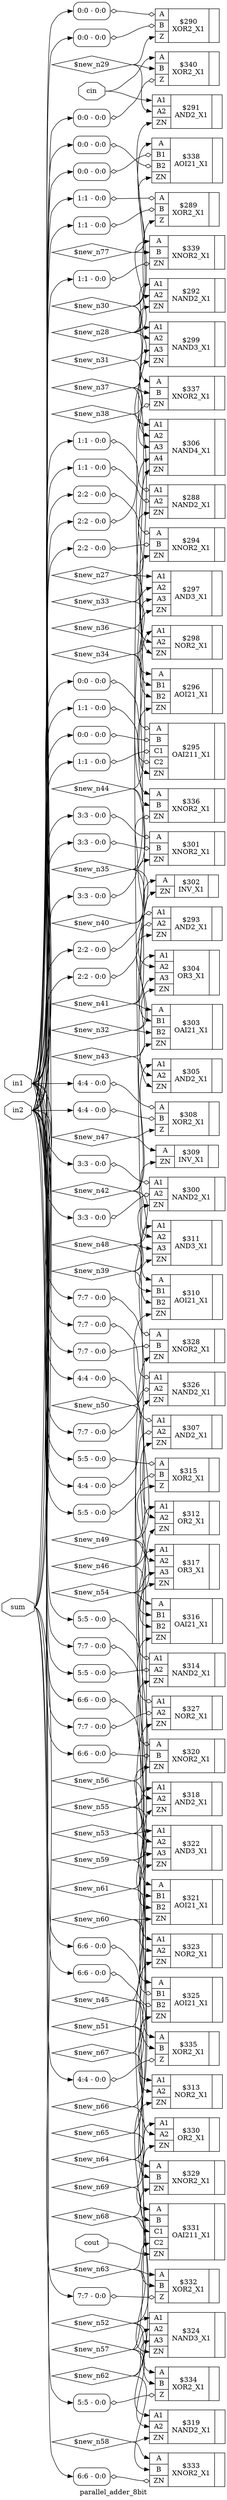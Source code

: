 digraph "parallel_adder_8bit" {
label="parallel_adder_8bit";
rankdir="LR";
remincross=true;
n45 [ shape=octagon, label="cin", color="black", fontcolor="black"];
n46 [ shape=octagon, label="cout", color="black", fontcolor="black"];
n47 [ shape=octagon, label="in1", color="black", fontcolor="black"];
n48 [ shape=octagon, label="in2", color="black", fontcolor="black"];
n49 [ shape=octagon, label="sum", color="black", fontcolor="black"];
c53 [ shape=record, label="{{<p50> A1|<p51> A2|<p52> ZN}|$288\nNAND2_X1|{}}",  ];
x0 [ shape=record, style=rounded, label="<s0> 1:1 - 0:0 ", color="black", fontcolor="black" ];
x0:e -> c53:p50:w [arrowhead=odiamond, arrowtail=odiamond, dir=both, color="black", fontcolor="black", label=""];
x1 [ shape=record, style=rounded, label="<s0> 1:1 - 0:0 ", color="black", fontcolor="black" ];
x1:e -> c53:p51:w [arrowhead=odiamond, arrowtail=odiamond, dir=both, color="black", fontcolor="black", label=""];
c57 [ shape=record, label="{{<p54> A|<p55> B|<p56> Z}|$289\nXOR2_X1|{}}",  ];
x2 [ shape=record, style=rounded, label="<s0> 1:1 - 0:0 ", color="black", fontcolor="black" ];
x2:e -> c57:p54:w [arrowhead=odiamond, arrowtail=odiamond, dir=both, color="black", fontcolor="black", label=""];
x3 [ shape=record, style=rounded, label="<s0> 1:1 - 0:0 ", color="black", fontcolor="black" ];
x3:e -> c57:p55:w [arrowhead=odiamond, arrowtail=odiamond, dir=both, color="black", fontcolor="black", label=""];
c58 [ shape=record, label="{{<p54> A|<p55> B|<p56> Z}|$290\nXOR2_X1|{}}",  ];
x4 [ shape=record, style=rounded, label="<s0> 0:0 - 0:0 ", color="black", fontcolor="black" ];
x4:e -> c58:p54:w [arrowhead=odiamond, arrowtail=odiamond, dir=both, color="black", fontcolor="black", label=""];
x5 [ shape=record, style=rounded, label="<s0> 0:0 - 0:0 ", color="black", fontcolor="black" ];
x5:e -> c58:p55:w [arrowhead=odiamond, arrowtail=odiamond, dir=both, color="black", fontcolor="black", label=""];
c59 [ shape=record, label="{{<p50> A1|<p51> A2|<p52> ZN}|$291\nAND2_X1|{}}",  ];
c60 [ shape=record, label="{{<p50> A1|<p51> A2|<p52> ZN}|$292\nNAND2_X1|{}}",  ];
c61 [ shape=record, label="{{<p50> A1|<p51> A2|<p52> ZN}|$293\nAND2_X1|{}}",  ];
x6 [ shape=record, style=rounded, label="<s0> 2:2 - 0:0 ", color="black", fontcolor="black" ];
x6:e -> c61:p50:w [arrowhead=odiamond, arrowtail=odiamond, dir=both, color="black", fontcolor="black", label=""];
x7 [ shape=record, style=rounded, label="<s0> 2:2 - 0:0 ", color="black", fontcolor="black" ];
x7:e -> c61:p51:w [arrowhead=odiamond, arrowtail=odiamond, dir=both, color="black", fontcolor="black", label=""];
c62 [ shape=record, label="{{<p54> A|<p55> B|<p52> ZN}|$294\nXNOR2_X1|{}}",  ];
x8 [ shape=record, style=rounded, label="<s0> 2:2 - 0:0 ", color="black", fontcolor="black" ];
x8:e -> c62:p54:w [arrowhead=odiamond, arrowtail=odiamond, dir=both, color="black", fontcolor="black", label=""];
x9 [ shape=record, style=rounded, label="<s0> 2:2 - 0:0 ", color="black", fontcolor="black" ];
x9:e -> c62:p55:w [arrowhead=odiamond, arrowtail=odiamond, dir=both, color="black", fontcolor="black", label=""];
c65 [ shape=record, label="{{<p54> A|<p55> B|<p63> C1|<p64> C2|<p52> ZN}|$295\nOAI211_X1|{}}",  ];
x10 [ shape=record, style=rounded, label="<s0> 0:0 - 0:0 ", color="black", fontcolor="black" ];
x10:e -> c65:p54:w [arrowhead=odiamond, arrowtail=odiamond, dir=both, color="black", fontcolor="black", label=""];
x11 [ shape=record, style=rounded, label="<s0> 0:0 - 0:0 ", color="black", fontcolor="black" ];
x11:e -> c65:p55:w [arrowhead=odiamond, arrowtail=odiamond, dir=both, color="black", fontcolor="black", label=""];
x12 [ shape=record, style=rounded, label="<s0> 1:1 - 0:0 ", color="black", fontcolor="black" ];
x12:e -> c65:p63:w [arrowhead=odiamond, arrowtail=odiamond, dir=both, color="black", fontcolor="black", label=""];
x13 [ shape=record, style=rounded, label="<s0> 1:1 - 0:0 ", color="black", fontcolor="black" ];
x13:e -> c65:p64:w [arrowhead=odiamond, arrowtail=odiamond, dir=both, color="black", fontcolor="black", label=""];
c68 [ shape=record, label="{{<p54> A|<p66> B1|<p67> B2|<p52> ZN}|$296\nAOI21_X1|{}}",  ];
c70 [ shape=record, label="{{<p50> A1|<p51> A2|<p69> A3|<p52> ZN}|$297\nAND3_X1|{}}",  ];
c71 [ shape=record, label="{{<p50> A1|<p51> A2|<p52> ZN}|$298\nNOR2_X1|{}}",  ];
c72 [ shape=record, label="{{<p50> A1|<p51> A2|<p69> A3|<p52> ZN}|$299\nNAND3_X1|{}}",  ];
c73 [ shape=record, label="{{<p50> A1|<p51> A2|<p52> ZN}|$300\nNAND2_X1|{}}",  ];
x14 [ shape=record, style=rounded, label="<s0> 3:3 - 0:0 ", color="black", fontcolor="black" ];
x14:e -> c73:p50:w [arrowhead=odiamond, arrowtail=odiamond, dir=both, color="black", fontcolor="black", label=""];
x15 [ shape=record, style=rounded, label="<s0> 3:3 - 0:0 ", color="black", fontcolor="black" ];
x15:e -> c73:p51:w [arrowhead=odiamond, arrowtail=odiamond, dir=both, color="black", fontcolor="black", label=""];
c74 [ shape=record, label="{{<p54> A|<p55> B|<p52> ZN}|$301\nXNOR2_X1|{}}",  ];
x16 [ shape=record, style=rounded, label="<s0> 3:3 - 0:0 ", color="black", fontcolor="black" ];
x16:e -> c74:p54:w [arrowhead=odiamond, arrowtail=odiamond, dir=both, color="black", fontcolor="black", label=""];
x17 [ shape=record, style=rounded, label="<s0> 3:3 - 0:0 ", color="black", fontcolor="black" ];
x17:e -> c74:p55:w [arrowhead=odiamond, arrowtail=odiamond, dir=both, color="black", fontcolor="black", label=""];
c75 [ shape=record, label="{{<p54> A|<p52> ZN}|$302\nINV_X1|{}}",  ];
c76 [ shape=record, label="{{<p54> A|<p66> B1|<p67> B2|<p52> ZN}|$303\nOAI21_X1|{}}",  ];
c77 [ shape=record, label="{{<p50> A1|<p51> A2|<p69> A3|<p52> ZN}|$304\nOR3_X1|{}}",  ];
c78 [ shape=record, label="{{<p50> A1|<p51> A2|<p52> ZN}|$305\nAND2_X1|{}}",  ];
c80 [ shape=record, label="{{<p50> A1|<p51> A2|<p69> A3|<p79> A4|<p52> ZN}|$306\nNAND4_X1|{}}",  ];
c81 [ shape=record, label="{{<p50> A1|<p51> A2|<p52> ZN}|$307\nAND2_X1|{}}",  ];
x18 [ shape=record, style=rounded, label="<s0> 4:4 - 0:0 ", color="black", fontcolor="black" ];
x18:e -> c81:p50:w [arrowhead=odiamond, arrowtail=odiamond, dir=both, color="black", fontcolor="black", label=""];
x19 [ shape=record, style=rounded, label="<s0> 4:4 - 0:0 ", color="black", fontcolor="black" ];
x19:e -> c81:p51:w [arrowhead=odiamond, arrowtail=odiamond, dir=both, color="black", fontcolor="black", label=""];
c82 [ shape=record, label="{{<p54> A|<p55> B|<p56> Z}|$308\nXOR2_X1|{}}",  ];
x20 [ shape=record, style=rounded, label="<s0> 4:4 - 0:0 ", color="black", fontcolor="black" ];
x20:e -> c82:p54:w [arrowhead=odiamond, arrowtail=odiamond, dir=both, color="black", fontcolor="black", label=""];
x21 [ shape=record, style=rounded, label="<s0> 4:4 - 0:0 ", color="black", fontcolor="black" ];
x21:e -> c82:p55:w [arrowhead=odiamond, arrowtail=odiamond, dir=both, color="black", fontcolor="black", label=""];
c83 [ shape=record, label="{{<p54> A|<p52> ZN}|$309\nINV_X1|{}}",  ];
c84 [ shape=record, label="{{<p54> A|<p66> B1|<p67> B2|<p52> ZN}|$310\nAOI21_X1|{}}",  ];
c85 [ shape=record, label="{{<p50> A1|<p51> A2|<p69> A3|<p52> ZN}|$311\nAND3_X1|{}}",  ];
c86 [ shape=record, label="{{<p50> A1|<p51> A2|<p52> ZN}|$312\nOR2_X1|{}}",  ];
c87 [ shape=record, label="{{<p50> A1|<p51> A2|<p52> ZN}|$313\nNOR2_X1|{}}",  ];
c88 [ shape=record, label="{{<p50> A1|<p51> A2|<p52> ZN}|$314\nNAND2_X1|{}}",  ];
x22 [ shape=record, style=rounded, label="<s0> 5:5 - 0:0 ", color="black", fontcolor="black" ];
x22:e -> c88:p50:w [arrowhead=odiamond, arrowtail=odiamond, dir=both, color="black", fontcolor="black", label=""];
x23 [ shape=record, style=rounded, label="<s0> 5:5 - 0:0 ", color="black", fontcolor="black" ];
x23:e -> c88:p51:w [arrowhead=odiamond, arrowtail=odiamond, dir=both, color="black", fontcolor="black", label=""];
c89 [ shape=record, label="{{<p54> A|<p55> B|<p56> Z}|$315\nXOR2_X1|{}}",  ];
x24 [ shape=record, style=rounded, label="<s0> 5:5 - 0:0 ", color="black", fontcolor="black" ];
x24:e -> c89:p54:w [arrowhead=odiamond, arrowtail=odiamond, dir=both, color="black", fontcolor="black", label=""];
x25 [ shape=record, style=rounded, label="<s0> 5:5 - 0:0 ", color="black", fontcolor="black" ];
x25:e -> c89:p55:w [arrowhead=odiamond, arrowtail=odiamond, dir=both, color="black", fontcolor="black", label=""];
c90 [ shape=record, label="{{<p54> A|<p66> B1|<p67> B2|<p52> ZN}|$316\nOAI21_X1|{}}",  ];
c91 [ shape=record, label="{{<p50> A1|<p51> A2|<p69> A3|<p52> ZN}|$317\nOR3_X1|{}}",  ];
c92 [ shape=record, label="{{<p50> A1|<p51> A2|<p52> ZN}|$318\nAND2_X1|{}}",  ];
c93 [ shape=record, label="{{<p50> A1|<p51> A2|<p52> ZN}|$319\nNAND2_X1|{}}",  ];
c94 [ shape=record, label="{{<p54> A|<p55> B|<p52> ZN}|$320\nXNOR2_X1|{}}",  ];
x26 [ shape=record, style=rounded, label="<s0> 6:6 - 0:0 ", color="black", fontcolor="black" ];
x26:e -> c94:p54:w [arrowhead=odiamond, arrowtail=odiamond, dir=both, color="black", fontcolor="black", label=""];
x27 [ shape=record, style=rounded, label="<s0> 6:6 - 0:0 ", color="black", fontcolor="black" ];
x27:e -> c94:p55:w [arrowhead=odiamond, arrowtail=odiamond, dir=both, color="black", fontcolor="black", label=""];
c95 [ shape=record, label="{{<p54> A|<p66> B1|<p67> B2|<p52> ZN}|$321\nAOI21_X1|{}}",  ];
c96 [ shape=record, label="{{<p50> A1|<p51> A2|<p69> A3|<p52> ZN}|$322\nAND3_X1|{}}",  ];
c97 [ shape=record, label="{{<p50> A1|<p51> A2|<p52> ZN}|$323\nNOR2_X1|{}}",  ];
c98 [ shape=record, label="{{<p50> A1|<p51> A2|<p69> A3|<p52> ZN}|$324\nNAND3_X1|{}}",  ];
c99 [ shape=record, label="{{<p54> A|<p66> B1|<p67> B2|<p52> ZN}|$325\nAOI21_X1|{}}",  ];
x28 [ shape=record, style=rounded, label="<s0> 6:6 - 0:0 ", color="black", fontcolor="black" ];
x28:e -> c99:p66:w [arrowhead=odiamond, arrowtail=odiamond, dir=both, color="black", fontcolor="black", label=""];
x29 [ shape=record, style=rounded, label="<s0> 6:6 - 0:0 ", color="black", fontcolor="black" ];
x29:e -> c99:p67:w [arrowhead=odiamond, arrowtail=odiamond, dir=both, color="black", fontcolor="black", label=""];
c100 [ shape=record, label="{{<p50> A1|<p51> A2|<p52> ZN}|$326\nNAND2_X1|{}}",  ];
x30 [ shape=record, style=rounded, label="<s0> 7:7 - 0:0 ", color="black", fontcolor="black" ];
x30:e -> c100:p50:w [arrowhead=odiamond, arrowtail=odiamond, dir=both, color="black", fontcolor="black", label=""];
x31 [ shape=record, style=rounded, label="<s0> 7:7 - 0:0 ", color="black", fontcolor="black" ];
x31:e -> c100:p51:w [arrowhead=odiamond, arrowtail=odiamond, dir=both, color="black", fontcolor="black", label=""];
c101 [ shape=record, label="{{<p50> A1|<p51> A2|<p52> ZN}|$327\nNOR2_X1|{}}",  ];
x32 [ shape=record, style=rounded, label="<s0> 7:7 - 0:0 ", color="black", fontcolor="black" ];
x32:e -> c101:p50:w [arrowhead=odiamond, arrowtail=odiamond, dir=both, color="black", fontcolor="black", label=""];
x33 [ shape=record, style=rounded, label="<s0> 7:7 - 0:0 ", color="black", fontcolor="black" ];
x33:e -> c101:p51:w [arrowhead=odiamond, arrowtail=odiamond, dir=both, color="black", fontcolor="black", label=""];
c102 [ shape=record, label="{{<p54> A|<p55> B|<p52> ZN}|$328\nXNOR2_X1|{}}",  ];
x34 [ shape=record, style=rounded, label="<s0> 7:7 - 0:0 ", color="black", fontcolor="black" ];
x34:e -> c102:p54:w [arrowhead=odiamond, arrowtail=odiamond, dir=both, color="black", fontcolor="black", label=""];
x35 [ shape=record, style=rounded, label="<s0> 7:7 - 0:0 ", color="black", fontcolor="black" ];
x35:e -> c102:p55:w [arrowhead=odiamond, arrowtail=odiamond, dir=both, color="black", fontcolor="black", label=""];
c103 [ shape=record, label="{{<p54> A|<p55> B|<p52> ZN}|$329\nXNOR2_X1|{}}",  ];
c104 [ shape=record, label="{{<p50> A1|<p51> A2|<p52> ZN}|$330\nOR2_X1|{}}",  ];
c105 [ shape=record, label="{{<p54> A|<p55> B|<p63> C1|<p64> C2|<p52> ZN}|$331\nOAI211_X1|{}}",  ];
c106 [ shape=record, label="{{<p54> A|<p55> B|<p56> Z}|$332\nXOR2_X1|{}}",  ];
x36 [ shape=record, style=rounded, label="<s0> 7:7 - 0:0 ", color="black", fontcolor="black" ];
x36:e -> c106:p56:w [arrowhead=odiamond, arrowtail=odiamond, dir=both, color="black", fontcolor="black", label=""];
c107 [ shape=record, label="{{<p54> A|<p55> B|<p52> ZN}|$333\nXNOR2_X1|{}}",  ];
x37 [ shape=record, style=rounded, label="<s0> 6:6 - 0:0 ", color="black", fontcolor="black" ];
x37:e -> c107:p52:w [arrowhead=odiamond, arrowtail=odiamond, dir=both, color="black", fontcolor="black", label=""];
c108 [ shape=record, label="{{<p54> A|<p55> B|<p56> Z}|$334\nXOR2_X1|{}}",  ];
x38 [ shape=record, style=rounded, label="<s0> 5:5 - 0:0 ", color="black", fontcolor="black" ];
x38:e -> c108:p56:w [arrowhead=odiamond, arrowtail=odiamond, dir=both, color="black", fontcolor="black", label=""];
c109 [ shape=record, label="{{<p54> A|<p55> B|<p56> Z}|$335\nXOR2_X1|{}}",  ];
x39 [ shape=record, style=rounded, label="<s0> 4:4 - 0:0 ", color="black", fontcolor="black" ];
x39:e -> c109:p56:w [arrowhead=odiamond, arrowtail=odiamond, dir=both, color="black", fontcolor="black", label=""];
c110 [ shape=record, label="{{<p54> A|<p55> B|<p52> ZN}|$336\nXNOR2_X1|{}}",  ];
x40 [ shape=record, style=rounded, label="<s0> 3:3 - 0:0 ", color="black", fontcolor="black" ];
x40:e -> c110:p52:w [arrowhead=odiamond, arrowtail=odiamond, dir=both, color="black", fontcolor="black", label=""];
c111 [ shape=record, label="{{<p54> A|<p55> B|<p52> ZN}|$337\nXNOR2_X1|{}}",  ];
x41 [ shape=record, style=rounded, label="<s0> 2:2 - 0:0 ", color="black", fontcolor="black" ];
x41:e -> c111:p52:w [arrowhead=odiamond, arrowtail=odiamond, dir=both, color="black", fontcolor="black", label=""];
c112 [ shape=record, label="{{<p54> A|<p66> B1|<p67> B2|<p52> ZN}|$338\nAOI21_X1|{}}",  ];
x42 [ shape=record, style=rounded, label="<s0> 0:0 - 0:0 ", color="black", fontcolor="black" ];
x42:e -> c112:p66:w [arrowhead=odiamond, arrowtail=odiamond, dir=both, color="black", fontcolor="black", label=""];
x43 [ shape=record, style=rounded, label="<s0> 0:0 - 0:0 ", color="black", fontcolor="black" ];
x43:e -> c112:p67:w [arrowhead=odiamond, arrowtail=odiamond, dir=both, color="black", fontcolor="black", label=""];
c113 [ shape=record, label="{{<p54> A|<p55> B|<p52> ZN}|$339\nXNOR2_X1|{}}",  ];
x44 [ shape=record, style=rounded, label="<s0> 1:1 - 0:0 ", color="black", fontcolor="black" ];
x44:e -> c113:p52:w [arrowhead=odiamond, arrowtail=odiamond, dir=both, color="black", fontcolor="black", label=""];
c114 [ shape=record, label="{{<p54> A|<p55> B|<p56> Z}|$340\nXOR2_X1|{}}",  ];
x45 [ shape=record, style=rounded, label="<s0> 0:0 - 0:0 ", color="black", fontcolor="black" ];
x45:e -> c114:p56:w [arrowhead=odiamond, arrowtail=odiamond, dir=both, color="black", fontcolor="black", label=""];
n1 [ shape=diamond, label="$new_n27" ];
n1:e -> c53:p52:w [color="black", fontcolor="black", label=""];
n1:e -> c68:p67:w [color="black", fontcolor="black", label=""];
n1:e -> c70:p50:w [color="black", fontcolor="black", label=""];
n10 [ shape=diamond, label="$new_n36" ];
n10:e -> c70:p52:w [color="black", fontcolor="black", label=""];
n10:e -> c71:p51:w [color="black", fontcolor="black", label=""];
n11 [ shape=diamond, label="$new_n37" ];
n11:e -> c111:p55:w [color="black", fontcolor="black", label=""];
n11:e -> c71:p52:w [color="black", fontcolor="black", label=""];
n11:e -> c72:p69:w [color="black", fontcolor="black", label=""];
n11:e -> c80:p69:w [color="black", fontcolor="black", label=""];
n12 [ shape=diamond, label="$new_n38" ];
n12:e -> c110:p54:w [color="black", fontcolor="black", label=""];
n12:e -> c72:p52:w [color="black", fontcolor="black", label=""];
n13 [ shape=diamond, label="$new_n39" ];
n13:e -> c73:p52:w [color="black", fontcolor="black", label=""];
n13:e -> c84:p67:w [color="black", fontcolor="black", label=""];
n13:e -> c85:p50:w [color="black", fontcolor="black", label=""];
n14 [ shape=diamond, label="$new_n40" ];
n14:e -> c74:p52:w [color="black", fontcolor="black", label=""];
n14:e -> c75:p54:w [color="black", fontcolor="black", label=""];
n15 [ shape=diamond, label="$new_n41" ];
n15:e -> c75:p52:w [color="black", fontcolor="black", label=""];
n15:e -> c76:p54:w [color="black", fontcolor="black", label=""];
n15:e -> c77:p69:w [color="black", fontcolor="black", label=""];
n16 [ shape=diamond, label="$new_n42" ];
n16:e -> c76:p52:w [color="black", fontcolor="black", label=""];
n16:e -> c78:p50:w [color="black", fontcolor="black", label=""];
n16:e -> c84:p66:w [color="black", fontcolor="black", label=""];
n16:e -> c85:p51:w [color="black", fontcolor="black", label=""];
n17 [ shape=diamond, label="$new_n43" ];
n17:e -> c77:p52:w [color="black", fontcolor="black", label=""];
n17:e -> c78:p51:w [color="black", fontcolor="black", label=""];
n18 [ shape=diamond, label="$new_n44" ];
n18:e -> c110:p55:w [color="black", fontcolor="black", label=""];
n18:e -> c78:p52:w [color="black", fontcolor="black", label=""];
n18:e -> c80:p79:w [color="black", fontcolor="black", label=""];
n19 [ shape=diamond, label="$new_n45" ];
n19:e -> c109:p54:w [color="black", fontcolor="black", label=""];
n19:e -> c80:p52:w [color="black", fontcolor="black", label=""];
n19:e -> c87:p50:w [color="black", fontcolor="black", label=""];
n2 [ shape=diamond, label="$new_n28" ];
n2:e -> c113:p54:w [color="black", fontcolor="black", label=""];
n2:e -> c57:p56:w [color="black", fontcolor="black", label=""];
n2:e -> c60:p50:w [color="black", fontcolor="black", label=""];
n2:e -> c72:p50:w [color="black", fontcolor="black", label=""];
n2:e -> c80:p50:w [color="black", fontcolor="black", label=""];
n20 [ shape=diamond, label="$new_n46" ];
n20:e -> c81:p52:w [color="black", fontcolor="black", label=""];
n20:e -> c90:p67:w [color="black", fontcolor="black", label=""];
n20:e -> c91:p50:w [color="black", fontcolor="black", label=""];
n21 [ shape=diamond, label="$new_n47" ];
n21:e -> c82:p56:w [color="black", fontcolor="black", label=""];
n21:e -> c83:p54:w [color="black", fontcolor="black", label=""];
n22 [ shape=diamond, label="$new_n48" ];
n22:e -> c83:p52:w [color="black", fontcolor="black", label=""];
n22:e -> c84:p54:w [color="black", fontcolor="black", label=""];
n22:e -> c85:p69:w [color="black", fontcolor="black", label=""];
n23 [ shape=diamond, label="$new_n49" ];
n23:e -> c84:p52:w [color="black", fontcolor="black", label=""];
n23:e -> c86:p50:w [color="black", fontcolor="black", label=""];
n23:e -> c90:p66:w [color="black", fontcolor="black", label=""];
n23:e -> c91:p51:w [color="black", fontcolor="black", label=""];
n24 [ shape=diamond, label="$new_n50" ];
n24:e -> c85:p52:w [color="black", fontcolor="black", label=""];
n24:e -> c86:p51:w [color="black", fontcolor="black", label=""];
n25 [ shape=diamond, label="$new_n51" ];
n25:e -> c109:p55:w [color="black", fontcolor="black", label=""];
n25:e -> c86:p52:w [color="black", fontcolor="black", label=""];
n25:e -> c87:p51:w [color="black", fontcolor="black", label=""];
n26 [ shape=diamond, label="$new_n52" ];
n26:e -> c108:p54:w [color="black", fontcolor="black", label=""];
n26:e -> c87:p52:w [color="black", fontcolor="black", label=""];
n26:e -> c93:p50:w [color="black", fontcolor="black", label=""];
n26:e -> c98:p50:w [color="black", fontcolor="black", label=""];
n27 [ shape=diamond, label="$new_n53" ];
n27:e -> c88:p52:w [color="black", fontcolor="black", label=""];
n27:e -> c95:p67:w [color="black", fontcolor="black", label=""];
n27:e -> c96:p50:w [color="black", fontcolor="black", label=""];
n28 [ shape=diamond, label="$new_n54" ];
n28:e -> c89:p56:w [color="black", fontcolor="black", label=""];
n28:e -> c90:p54:w [color="black", fontcolor="black", label=""];
n28:e -> c91:p69:w [color="black", fontcolor="black", label=""];
n29 [ shape=diamond, label="$new_n55" ];
n29:e -> c90:p52:w [color="black", fontcolor="black", label=""];
n29:e -> c92:p50:w [color="black", fontcolor="black", label=""];
n29:e -> c95:p66:w [color="black", fontcolor="black", label=""];
n29:e -> c96:p51:w [color="black", fontcolor="black", label=""];
n3 [ shape=diamond, label="$new_n29" ];
n3:e -> c114:p55:w [color="black", fontcolor="black", label=""];
n3:e -> c58:p56:w [color="black", fontcolor="black", label=""];
n3:e -> c59:p51:w [color="black", fontcolor="black", label=""];
n30 [ shape=diamond, label="$new_n56" ];
n30:e -> c91:p52:w [color="black", fontcolor="black", label=""];
n30:e -> c92:p51:w [color="black", fontcolor="black", label=""];
n31 [ shape=diamond, label="$new_n57" ];
n31:e -> c108:p55:w [color="black", fontcolor="black", label=""];
n31:e -> c92:p52:w [color="black", fontcolor="black", label=""];
n31:e -> c93:p51:w [color="black", fontcolor="black", label=""];
n31:e -> c98:p51:w [color="black", fontcolor="black", label=""];
n32 [ shape=diamond, label="$new_n58" ];
n32:e -> c107:p54:w [color="black", fontcolor="black", label=""];
n32:e -> c93:p52:w [color="black", fontcolor="black", label=""];
n33 [ shape=diamond, label="$new_n59" ];
n33:e -> c94:p52:w [color="black", fontcolor="black", label=""];
n33:e -> c95:p54:w [color="black", fontcolor="black", label=""];
n33:e -> c96:p69:w [color="black", fontcolor="black", label=""];
n34 [ shape=diamond, label="$new_n60" ];
n34:e -> c95:p52:w [color="black", fontcolor="black", label=""];
n34:e -> c97:p50:w [color="black", fontcolor="black", label=""];
n34:e -> c99:p54:w [color="black", fontcolor="black", label=""];
n35 [ shape=diamond, label="$new_n61" ];
n35:e -> c96:p52:w [color="black", fontcolor="black", label=""];
n35:e -> c97:p51:w [color="black", fontcolor="black", label=""];
n36 [ shape=diamond, label="$new_n62" ];
n36:e -> c107:p55:w [color="black", fontcolor="black", label=""];
n36:e -> c97:p52:w [color="black", fontcolor="black", label=""];
n36:e -> c98:p69:w [color="black", fontcolor="black", label=""];
n37 [ shape=diamond, label="$new_n63" ];
n37:e -> c105:p64:w [color="black", fontcolor="black", label=""];
n37:e -> c106:p54:w [color="black", fontcolor="black", label=""];
n37:e -> c98:p52:w [color="black", fontcolor="black", label=""];
n38 [ shape=diamond, label="$new_n64" ];
n38:e -> c103:p54:w [color="black", fontcolor="black", label=""];
n38:e -> c104:p50:w [color="black", fontcolor="black", label=""];
n38:e -> c99:p52:w [color="black", fontcolor="black", label=""];
n39 [ shape=diamond, label="$new_n65" ];
n39:e -> c100:p52:w [color="black", fontcolor="black", label=""];
n39:e -> c105:p54:w [color="black", fontcolor="black", label=""];
n4 [ shape=diamond, label="$new_n30" ];
n4:e -> c112:p54:w [color="black", fontcolor="black", label=""];
n4:e -> c59:p52:w [color="black", fontcolor="black", label=""];
n4:e -> c60:p51:w [color="black", fontcolor="black", label=""];
n4:e -> c72:p51:w [color="black", fontcolor="black", label=""];
n4:e -> c80:p51:w [color="black", fontcolor="black", label=""];
n40 [ shape=diamond, label="$new_n66" ];
n40:e -> c101:p52:w [color="black", fontcolor="black", label=""];
n40:e -> c104:p51:w [color="black", fontcolor="black", label=""];
n41 [ shape=diamond, label="$new_n67" ];
n41:e -> c102:p52:w [color="black", fontcolor="black", label=""];
n41:e -> c103:p55:w [color="black", fontcolor="black", label=""];
n42 [ shape=diamond, label="$new_n68" ];
n42:e -> c103:p52:w [color="black", fontcolor="black", label=""];
n42:e -> c105:p63:w [color="black", fontcolor="black", label=""];
n42:e -> c106:p55:w [color="black", fontcolor="black", label=""];
n43 [ shape=diamond, label="$new_n69" ];
n43:e -> c104:p52:w [color="black", fontcolor="black", label=""];
n43:e -> c105:p55:w [color="black", fontcolor="black", label=""];
n44 [ shape=diamond, label="$new_n77" ];
n44:e -> c112:p52:w [color="black", fontcolor="black", label=""];
n44:e -> c113:p55:w [color="black", fontcolor="black", label=""];
n45:e -> c114:p54:w [color="black", fontcolor="black", label=""];
n45:e -> c59:p50:w [color="black", fontcolor="black", label=""];
n46:e -> c105:p52:w [color="black", fontcolor="black", label=""];
n47:e -> x0:s0:w [color="black", fontcolor="black", label=""];
n47:e -> x10:s0:w [color="black", fontcolor="black", label=""];
n47:e -> x13:s0:w [color="black", fontcolor="black", label=""];
n47:e -> x14:s0:w [color="black", fontcolor="black", label=""];
n47:e -> x16:s0:w [color="black", fontcolor="black", label=""];
n47:e -> x18:s0:w [color="black", fontcolor="black", label=""];
n47:e -> x20:s0:w [color="black", fontcolor="black", label=""];
n47:e -> x22:s0:w [color="black", fontcolor="black", label=""];
n47:e -> x24:s0:w [color="black", fontcolor="black", label=""];
n47:e -> x26:s0:w [color="black", fontcolor="black", label=""];
n47:e -> x29:s0:w [color="black", fontcolor="black", label=""];
n47:e -> x2:s0:w [color="black", fontcolor="black", label=""];
n47:e -> x30:s0:w [color="black", fontcolor="black", label=""];
n47:e -> x32:s0:w [color="black", fontcolor="black", label=""];
n47:e -> x34:s0:w [color="black", fontcolor="black", label=""];
n47:e -> x43:s0:w [color="black", fontcolor="black", label=""];
n47:e -> x4:s0:w [color="black", fontcolor="black", label=""];
n47:e -> x6:s0:w [color="black", fontcolor="black", label=""];
n47:e -> x8:s0:w [color="black", fontcolor="black", label=""];
n48:e -> x11:s0:w [color="black", fontcolor="black", label=""];
n48:e -> x12:s0:w [color="black", fontcolor="black", label=""];
n48:e -> x15:s0:w [color="black", fontcolor="black", label=""];
n48:e -> x17:s0:w [color="black", fontcolor="black", label=""];
n48:e -> x19:s0:w [color="black", fontcolor="black", label=""];
n48:e -> x1:s0:w [color="black", fontcolor="black", label=""];
n48:e -> x21:s0:w [color="black", fontcolor="black", label=""];
n48:e -> x23:s0:w [color="black", fontcolor="black", label=""];
n48:e -> x25:s0:w [color="black", fontcolor="black", label=""];
n48:e -> x27:s0:w [color="black", fontcolor="black", label=""];
n48:e -> x28:s0:w [color="black", fontcolor="black", label=""];
n48:e -> x31:s0:w [color="black", fontcolor="black", label=""];
n48:e -> x33:s0:w [color="black", fontcolor="black", label=""];
n48:e -> x35:s0:w [color="black", fontcolor="black", label=""];
n48:e -> x3:s0:w [color="black", fontcolor="black", label=""];
n48:e -> x42:s0:w [color="black", fontcolor="black", label=""];
n48:e -> x5:s0:w [color="black", fontcolor="black", label=""];
n48:e -> x7:s0:w [color="black", fontcolor="black", label=""];
n48:e -> x9:s0:w [color="black", fontcolor="black", label=""];
n49:e -> x36:s0:w [color="black", fontcolor="black", label=""];
n49:e -> x37:s0:w [color="black", fontcolor="black", label=""];
n49:e -> x38:s0:w [color="black", fontcolor="black", label=""];
n49:e -> x39:s0:w [color="black", fontcolor="black", label=""];
n49:e -> x40:s0:w [color="black", fontcolor="black", label=""];
n49:e -> x41:s0:w [color="black", fontcolor="black", label=""];
n49:e -> x44:s0:w [color="black", fontcolor="black", label=""];
n49:e -> x45:s0:w [color="black", fontcolor="black", label=""];
n5 [ shape=diamond, label="$new_n31" ];
n5:e -> c111:p54:w [color="black", fontcolor="black", label=""];
n5:e -> c60:p52:w [color="black", fontcolor="black", label=""];
n6 [ shape=diamond, label="$new_n32" ];
n6:e -> c61:p52:w [color="black", fontcolor="black", label=""];
n6:e -> c76:p67:w [color="black", fontcolor="black", label=""];
n6:e -> c77:p50:w [color="black", fontcolor="black", label=""];
n7 [ shape=diamond, label="$new_n33" ];
n7:e -> c62:p52:w [color="black", fontcolor="black", label=""];
n7:e -> c68:p54:w [color="black", fontcolor="black", label=""];
n7:e -> c70:p51:w [color="black", fontcolor="black", label=""];
n8 [ shape=diamond, label="$new_n34" ];
n8:e -> c65:p52:w [color="black", fontcolor="black", label=""];
n8:e -> c68:p66:w [color="black", fontcolor="black", label=""];
n8:e -> c70:p69:w [color="black", fontcolor="black", label=""];
n9 [ shape=diamond, label="$new_n35" ];
n9:e -> c68:p52:w [color="black", fontcolor="black", label=""];
n9:e -> c71:p50:w [color="black", fontcolor="black", label=""];
n9:e -> c76:p66:w [color="black", fontcolor="black", label=""];
n9:e -> c77:p51:w [color="black", fontcolor="black", label=""];
}
